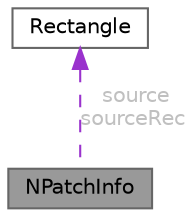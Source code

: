 digraph "NPatchInfo"
{
 // LATEX_PDF_SIZE
  bgcolor="transparent";
  edge [fontname=Helvetica,fontsize=10,labelfontname=Helvetica,labelfontsize=10];
  node [fontname=Helvetica,fontsize=10,shape=box,height=0.2,width=0.4];
  Node1 [id="Node000001",label="NPatchInfo",height=0.2,width=0.4,color="gray40", fillcolor="grey60", style="filled", fontcolor="black",tooltip=" "];
  Node2 -> Node1 [id="edge3_Node000001_Node000002",dir="back",color="darkorchid3",style="dashed",tooltip=" ",label=" source\nsourceRec",fontcolor="grey" ];
  Node2 [id="Node000002",label="Rectangle",height=0.2,width=0.4,color="gray40", fillcolor="white", style="filled",URL="$struct_rectangle.html",tooltip=" "];
}
